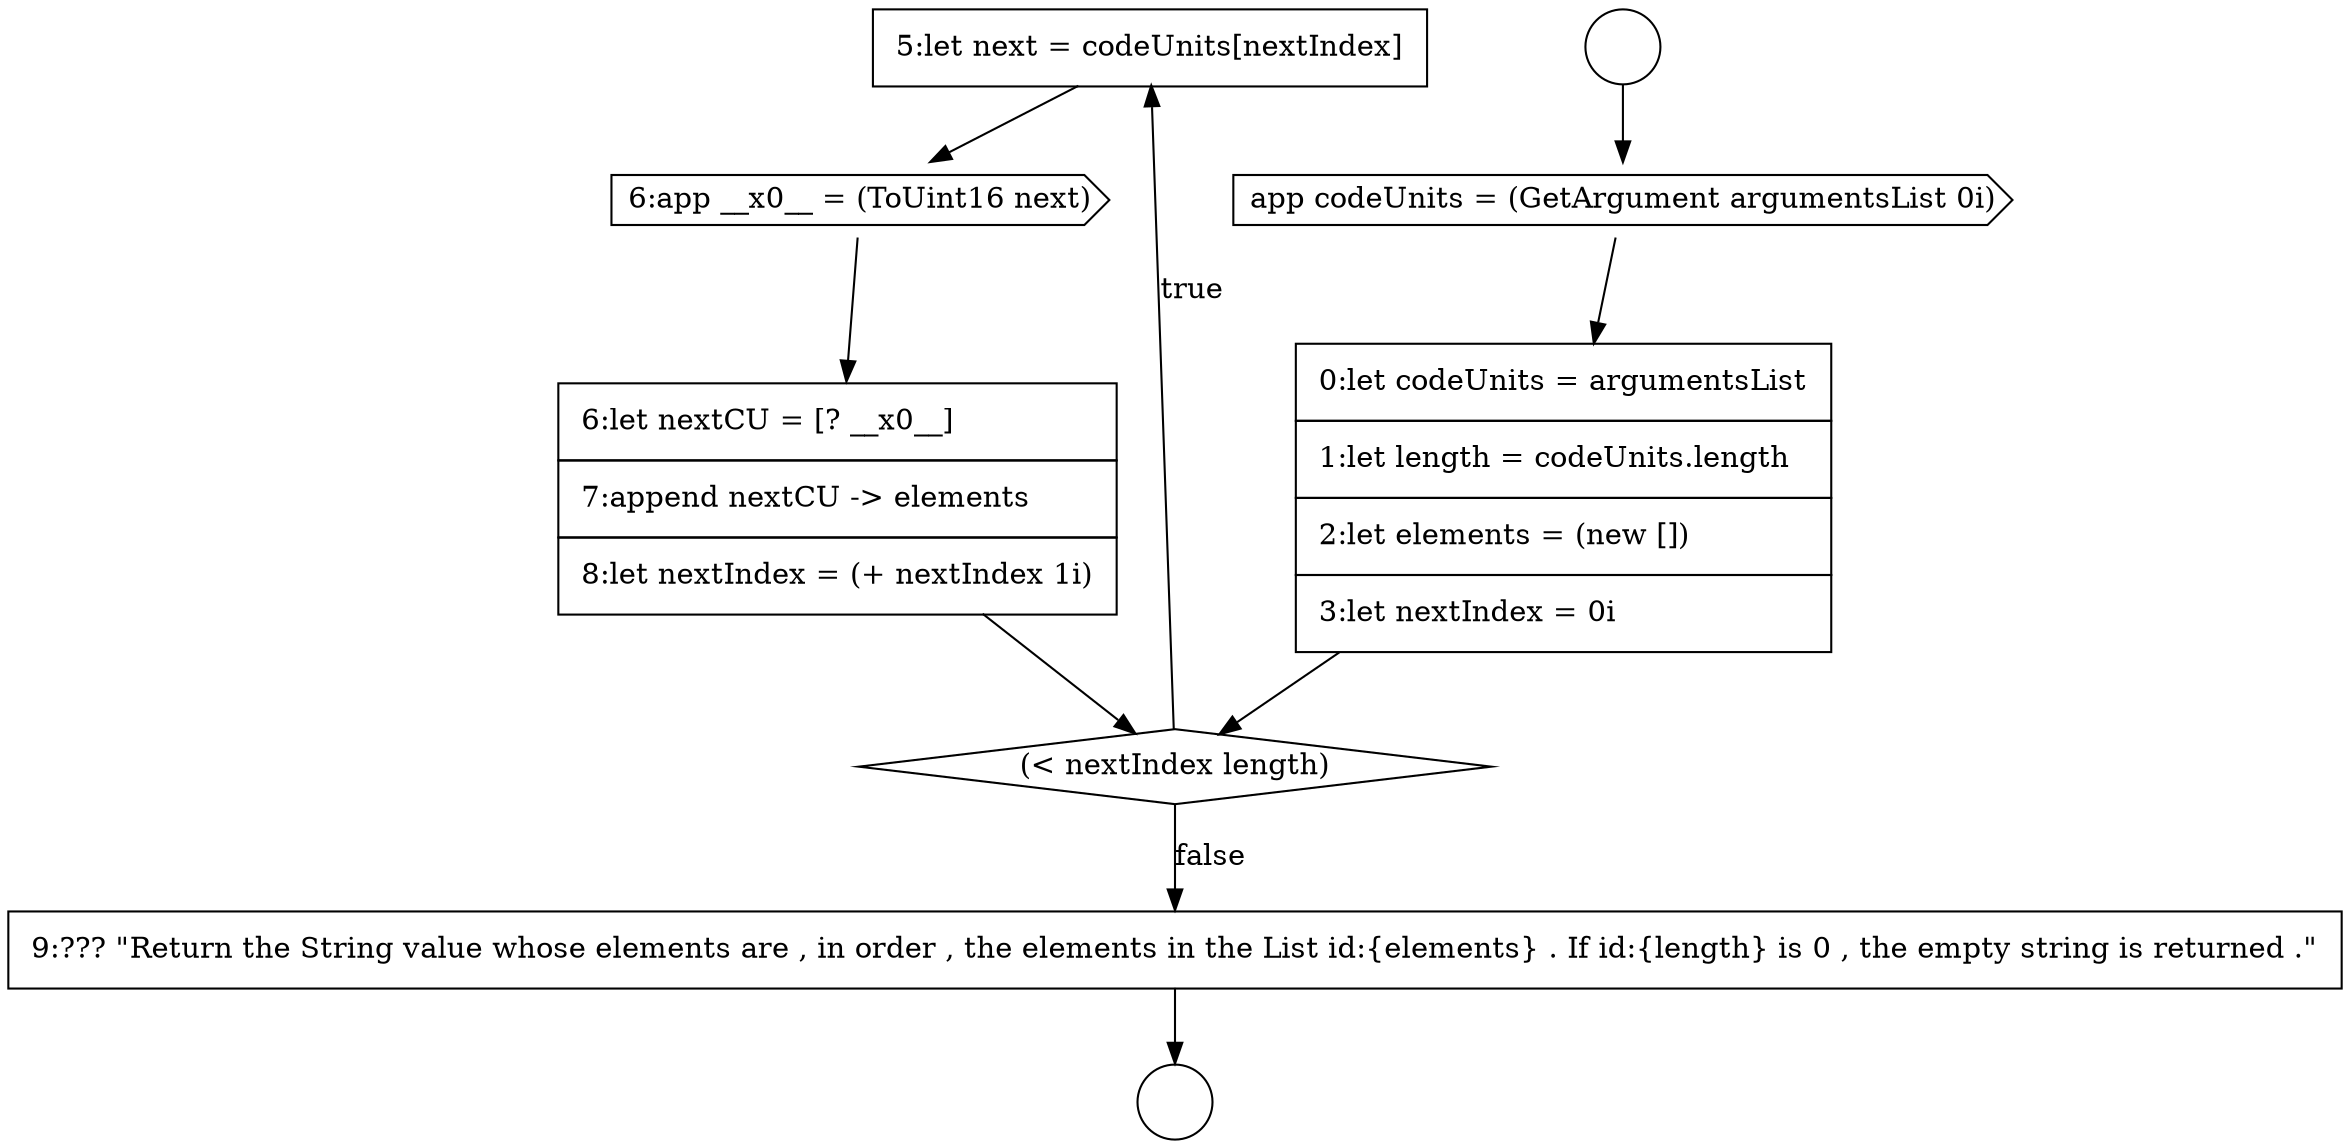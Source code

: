 digraph {
  node12137 [shape=none, margin=0, label=<<font color="black">
    <table border="0" cellborder="1" cellspacing="0" cellpadding="10">
      <tr><td align="left">5:let next = codeUnits[nextIndex]</td></tr>
    </table>
  </font>> color="black" fillcolor="white" style=filled]
  node12133 [shape=circle label=" " color="black" fillcolor="white" style=filled]
  node12132 [shape=circle label=" " color="black" fillcolor="white" style=filled]
  node12138 [shape=cds, label=<<font color="black">6:app __x0__ = (ToUint16 next)</font>> color="black" fillcolor="white" style=filled]
  node12136 [shape=diamond, label=<<font color="black">(&lt; nextIndex length)</font>> color="black" fillcolor="white" style=filled]
  node12135 [shape=none, margin=0, label=<<font color="black">
    <table border="0" cellborder="1" cellspacing="0" cellpadding="10">
      <tr><td align="left">0:let codeUnits = argumentsList</td></tr>
      <tr><td align="left">1:let length = codeUnits.length</td></tr>
      <tr><td align="left">2:let elements = (new [])</td></tr>
      <tr><td align="left">3:let nextIndex = 0i</td></tr>
    </table>
  </font>> color="black" fillcolor="white" style=filled]
  node12139 [shape=none, margin=0, label=<<font color="black">
    <table border="0" cellborder="1" cellspacing="0" cellpadding="10">
      <tr><td align="left">6:let nextCU = [? __x0__]</td></tr>
      <tr><td align="left">7:append nextCU -&gt; elements</td></tr>
      <tr><td align="left">8:let nextIndex = (+ nextIndex 1i)</td></tr>
    </table>
  </font>> color="black" fillcolor="white" style=filled]
  node12140 [shape=none, margin=0, label=<<font color="black">
    <table border="0" cellborder="1" cellspacing="0" cellpadding="10">
      <tr><td align="left">9:??? &quot;Return the String value whose elements are , in order , the elements in the List id:{elements} . If id:{length} is 0 , the empty string is returned .&quot;</td></tr>
    </table>
  </font>> color="black" fillcolor="white" style=filled]
  node12134 [shape=cds, label=<<font color="black">app codeUnits = (GetArgument argumentsList 0i)</font>> color="black" fillcolor="white" style=filled]
  node12132 -> node12134 [ color="black"]
  node12138 -> node12139 [ color="black"]
  node12139 -> node12136 [ color="black"]
  node12135 -> node12136 [ color="black"]
  node12140 -> node12133 [ color="black"]
  node12134 -> node12135 [ color="black"]
  node12136 -> node12137 [label=<<font color="black">true</font>> color="black"]
  node12136 -> node12140 [label=<<font color="black">false</font>> color="black"]
  node12137 -> node12138 [ color="black"]
}
